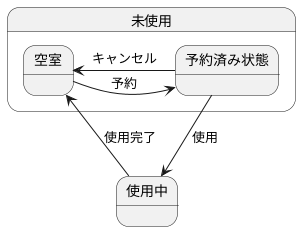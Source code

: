 @startuml 部屋
state 未使用{
    空室-right->予約済み状態 : 予約
    予約済み状態-left->空室 : キャンセル
}
予約済み状態-->使用中 : 使用
使用中-->空室 : 使用完了